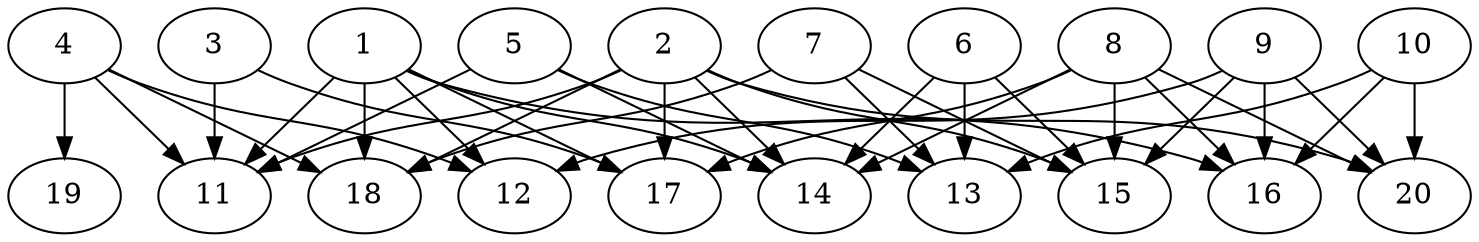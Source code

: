 // DAG automatically generated by daggen at Thu Oct  3 13:58:43 2019
// ./daggen --dot -n 20 --ccr 0.5 --fat 0.9 --regular 0.5 --density 0.5 --mindata 5242880 --maxdata 52428800 
digraph G {
  1 [size="51433472", alpha="0.07", expect_size="25716736"] 
  1 -> 11 [size ="25716736"]
  1 -> 12 [size ="25716736"]
  1 -> 14 [size ="25716736"]
  1 -> 16 [size ="25716736"]
  1 -> 17 [size ="25716736"]
  1 -> 18 [size ="25716736"]
  2 [size="33636352", alpha="0.01", expect_size="16818176"] 
  2 -> 11 [size ="16818176"]
  2 -> 14 [size ="16818176"]
  2 -> 15 [size ="16818176"]
  2 -> 17 [size ="16818176"]
  2 -> 18 [size ="16818176"]
  2 -> 20 [size ="16818176"]
  3 [size="16930816", alpha="0.10", expect_size="8465408"] 
  3 -> 11 [size ="8465408"]
  3 -> 17 [size ="8465408"]
  4 [size="93034496", alpha="0.20", expect_size="46517248"] 
  4 -> 11 [size ="46517248"]
  4 -> 12 [size ="46517248"]
  4 -> 18 [size ="46517248"]
  4 -> 19 [size ="46517248"]
  5 [size="86468608", alpha="0.11", expect_size="43234304"] 
  5 -> 11 [size ="43234304"]
  5 -> 13 [size ="43234304"]
  5 -> 14 [size ="43234304"]
  6 [size="91158528", alpha="0.05", expect_size="45579264"] 
  6 -> 13 [size ="45579264"]
  6 -> 14 [size ="45579264"]
  6 -> 15 [size ="45579264"]
  7 [size="93755392", alpha="0.13", expect_size="46877696"] 
  7 -> 13 [size ="46877696"]
  7 -> 15 [size ="46877696"]
  7 -> 18 [size ="46877696"]
  8 [size="49213440", alpha="0.17", expect_size="24606720"] 
  8 -> 14 [size ="24606720"]
  8 -> 15 [size ="24606720"]
  8 -> 16 [size ="24606720"]
  8 -> 17 [size ="24606720"]
  8 -> 20 [size ="24606720"]
  9 [size="79831040", alpha="0.13", expect_size="39915520"] 
  9 -> 12 [size ="39915520"]
  9 -> 15 [size ="39915520"]
  9 -> 16 [size ="39915520"]
  9 -> 20 [size ="39915520"]
  10 [size="58836992", alpha="0.17", expect_size="29418496"] 
  10 -> 13 [size ="29418496"]
  10 -> 16 [size ="29418496"]
  10 -> 20 [size ="29418496"]
  11 [size="31188992", alpha="0.02", expect_size="15594496"] 
  12 [size="66191360", alpha="0.08", expect_size="33095680"] 
  13 [size="69347328", alpha="0.15", expect_size="34673664"] 
  14 [size="21295104", alpha="0.02", expect_size="10647552"] 
  15 [size="20965376", alpha="0.02", expect_size="10482688"] 
  16 [size="74049536", alpha="0.16", expect_size="37024768"] 
  17 [size="96759808", alpha="0.09", expect_size="48379904"] 
  18 [size="62963712", alpha="0.19", expect_size="31481856"] 
  19 [size="49049600", alpha="0.02", expect_size="24524800"] 
  20 [size="16269312", alpha="0.00", expect_size="8134656"] 
}
